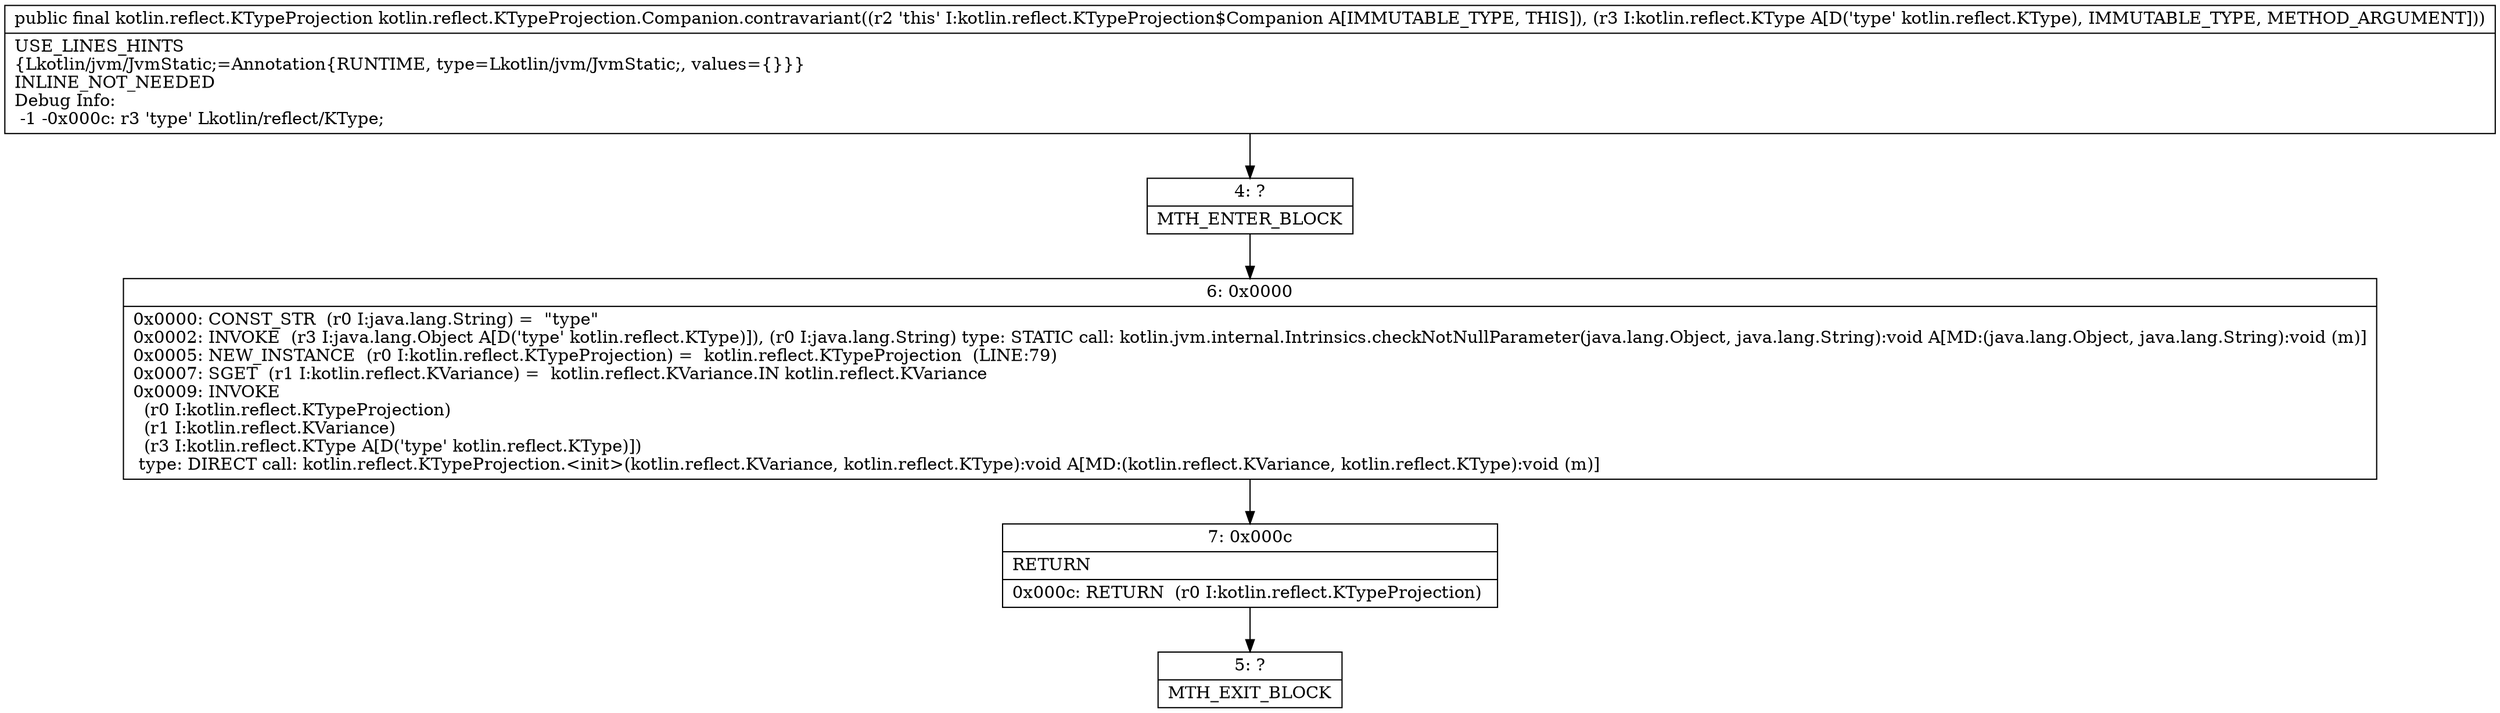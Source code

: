 digraph "CFG forkotlin.reflect.KTypeProjection.Companion.contravariant(Lkotlin\/reflect\/KType;)Lkotlin\/reflect\/KTypeProjection;" {
Node_4 [shape=record,label="{4\:\ ?|MTH_ENTER_BLOCK\l}"];
Node_6 [shape=record,label="{6\:\ 0x0000|0x0000: CONST_STR  (r0 I:java.lang.String) =  \"type\" \l0x0002: INVOKE  (r3 I:java.lang.Object A[D('type' kotlin.reflect.KType)]), (r0 I:java.lang.String) type: STATIC call: kotlin.jvm.internal.Intrinsics.checkNotNullParameter(java.lang.Object, java.lang.String):void A[MD:(java.lang.Object, java.lang.String):void (m)]\l0x0005: NEW_INSTANCE  (r0 I:kotlin.reflect.KTypeProjection) =  kotlin.reflect.KTypeProjection  (LINE:79)\l0x0007: SGET  (r1 I:kotlin.reflect.KVariance) =  kotlin.reflect.KVariance.IN kotlin.reflect.KVariance \l0x0009: INVOKE  \l  (r0 I:kotlin.reflect.KTypeProjection)\l  (r1 I:kotlin.reflect.KVariance)\l  (r3 I:kotlin.reflect.KType A[D('type' kotlin.reflect.KType)])\l type: DIRECT call: kotlin.reflect.KTypeProjection.\<init\>(kotlin.reflect.KVariance, kotlin.reflect.KType):void A[MD:(kotlin.reflect.KVariance, kotlin.reflect.KType):void (m)]\l}"];
Node_7 [shape=record,label="{7\:\ 0x000c|RETURN\l|0x000c: RETURN  (r0 I:kotlin.reflect.KTypeProjection) \l}"];
Node_5 [shape=record,label="{5\:\ ?|MTH_EXIT_BLOCK\l}"];
MethodNode[shape=record,label="{public final kotlin.reflect.KTypeProjection kotlin.reflect.KTypeProjection.Companion.contravariant((r2 'this' I:kotlin.reflect.KTypeProjection$Companion A[IMMUTABLE_TYPE, THIS]), (r3 I:kotlin.reflect.KType A[D('type' kotlin.reflect.KType), IMMUTABLE_TYPE, METHOD_ARGUMENT]))  | USE_LINES_HINTS\l\{Lkotlin\/jvm\/JvmStatic;=Annotation\{RUNTIME, type=Lkotlin\/jvm\/JvmStatic;, values=\{\}\}\}\lINLINE_NOT_NEEDED\lDebug Info:\l  \-1 \-0x000c: r3 'type' Lkotlin\/reflect\/KType;\l}"];
MethodNode -> Node_4;Node_4 -> Node_6;
Node_6 -> Node_7;
Node_7 -> Node_5;
}

